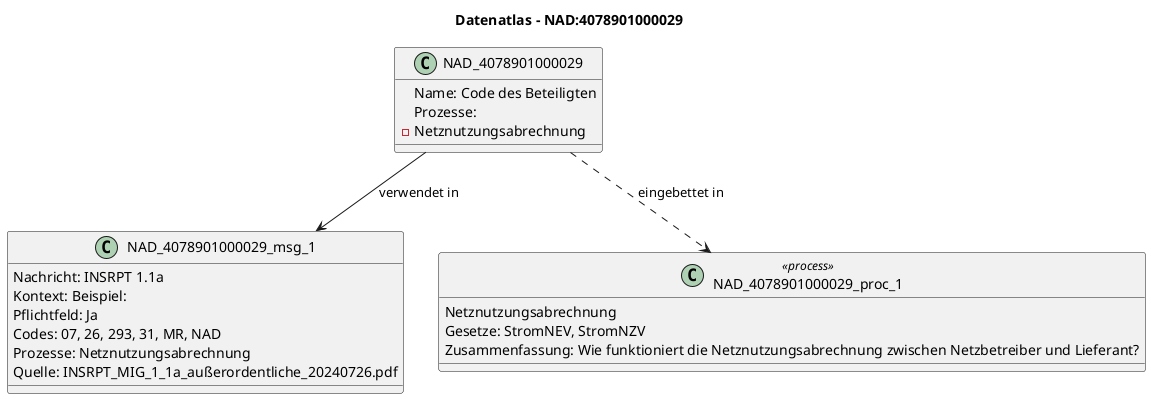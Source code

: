 @startuml
title Datenatlas – NAD:4078901000029
class NAD_4078901000029 {
  Name: Code des Beteiligten
  Prozesse:
    - Netznutzungsabrechnung
}
class NAD_4078901000029_msg_1 {
  Nachricht: INSRPT 1.1a
  Kontext: Beispiel:
  Pflichtfeld: Ja
  Codes: 07, 26, 293, 31, MR, NAD
  Prozesse: Netznutzungsabrechnung
  Quelle: INSRPT_MIG_1_1a_außerordentliche_20240726.pdf
}
NAD_4078901000029 --> NAD_4078901000029_msg_1 : verwendet in
class NAD_4078901000029_proc_1 <<process>> {
  Netznutzungsabrechnung
  Gesetze: StromNEV, StromNZV
  Zusammenfassung: Wie funktioniert die Netznutzungsabrechnung zwischen Netzbetreiber und Lieferant?
}
NAD_4078901000029 ..> NAD_4078901000029_proc_1 : eingebettet in
@enduml